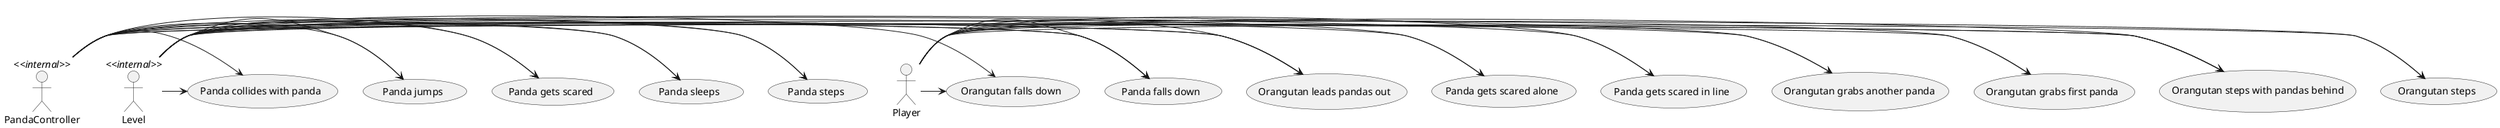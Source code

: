 @startuml

skinparam classAttributeIconSize 0
skinparam guillemet false

:PandaController: <<internal>> as c
:Level: <<internal>> as l
:Player: as p

c -> (Panda steps)
l -> (Panda steps)
p -> (Orangutan steps)
l -> (Orangutan steps)
c -> (Orangutan steps with pandas behind)
l -> (Orangutan steps with pandas behind)
p -> (Orangutan steps with pandas behind)
c -> (Orangutan grabs first panda)
p -> (Orangutan grabs first panda)
c -> (Orangutan grabs another panda)
p -> (Orangutan grabs another panda)
p -> (Panda gets scared in line)
l -> (Panda gets scared in line)
p -> (Panda gets scared alone)
l -> (Panda gets scared alone)
c -> (Orangutan leads pandas out)
l -> (Orangutan leads pandas out)
p -> (Orangutan leads pandas out)
p -> (Panda falls down)
c -> (Panda falls down)
l -> (Panda falls down)
p -> (Orangutan falls down)
l -> (Orangutan falls down)
c -> (Panda sleeps)
l -> (Panda sleeps)
c -> (Panda gets scared)
l -> (Panda gets scared)
c -> (Panda jumps)
l -> (Panda jumps)
c -> (Panda collides with panda)
l -> (Panda collides with panda)

@enduml